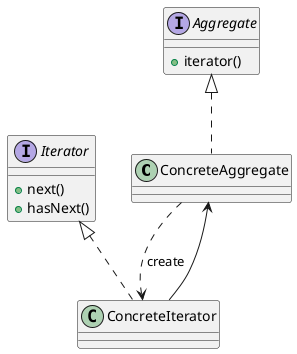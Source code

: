 @startuml

ConcreteAggregate ..> ConcreteIterator : create
ConcreteAggregate <-- ConcreteIterator

Iterator <|.. ConcreteIterator
Aggregate <|.. ConcreteAggregate

interface Iterator {
	+next()
	+hasNext()
}

interface Aggregate {
	+iterator()
}

class ConcreteIterator

class ConcreteAggregate

@enduml